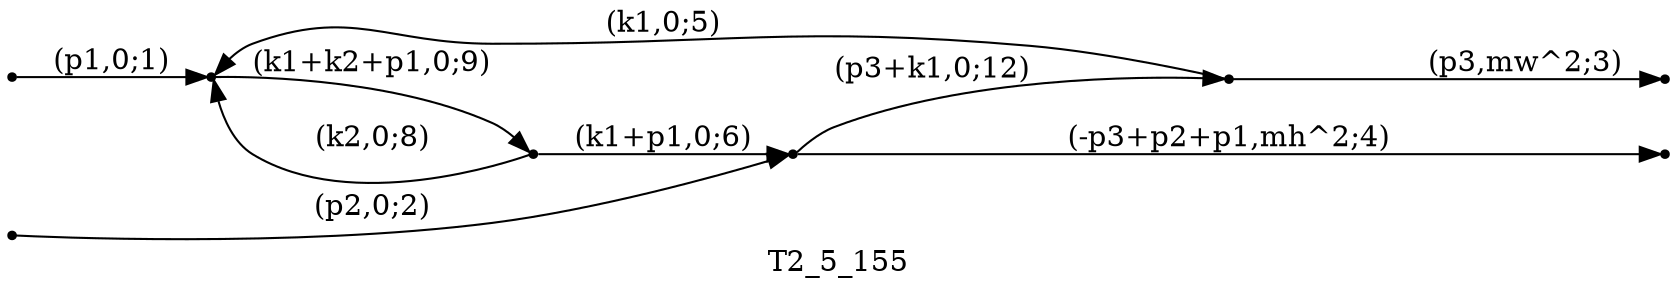 digraph T2_5_155 {
  label="T2_5_155";
  rankdir="LR";
  subgraph edges {
    -1 -> 3 [label="(p1,0;1)"];
    -2 -> 4 [label="(p2,0;2)"];
    1 -> -3 [label="(p3,mw^2;3)"];
    4 -> -4 [label="(-p3+p2+p1,mh^2;4)"];
    1 -> 3 [label="(k1,0;5)"];
    2 -> 4 [label="(k1+p1,0;6)"];
    2 -> 3 [label="(k2,0;8)"];
    3 -> 2 [label="(k1+k2+p1,0;9)"];
    4 -> 1 [label="(p3+k1,0;12)"];
  }
  subgraph incoming { rank="source"; -1; -2; }
  subgraph outgoing { rank="sink"; -3; -4; }
-4 [shape=point];
-3 [shape=point];
-2 [shape=point];
-1 [shape=point];
1 [shape=point];
2 [shape=point];
3 [shape=point];
4 [shape=point];
}

